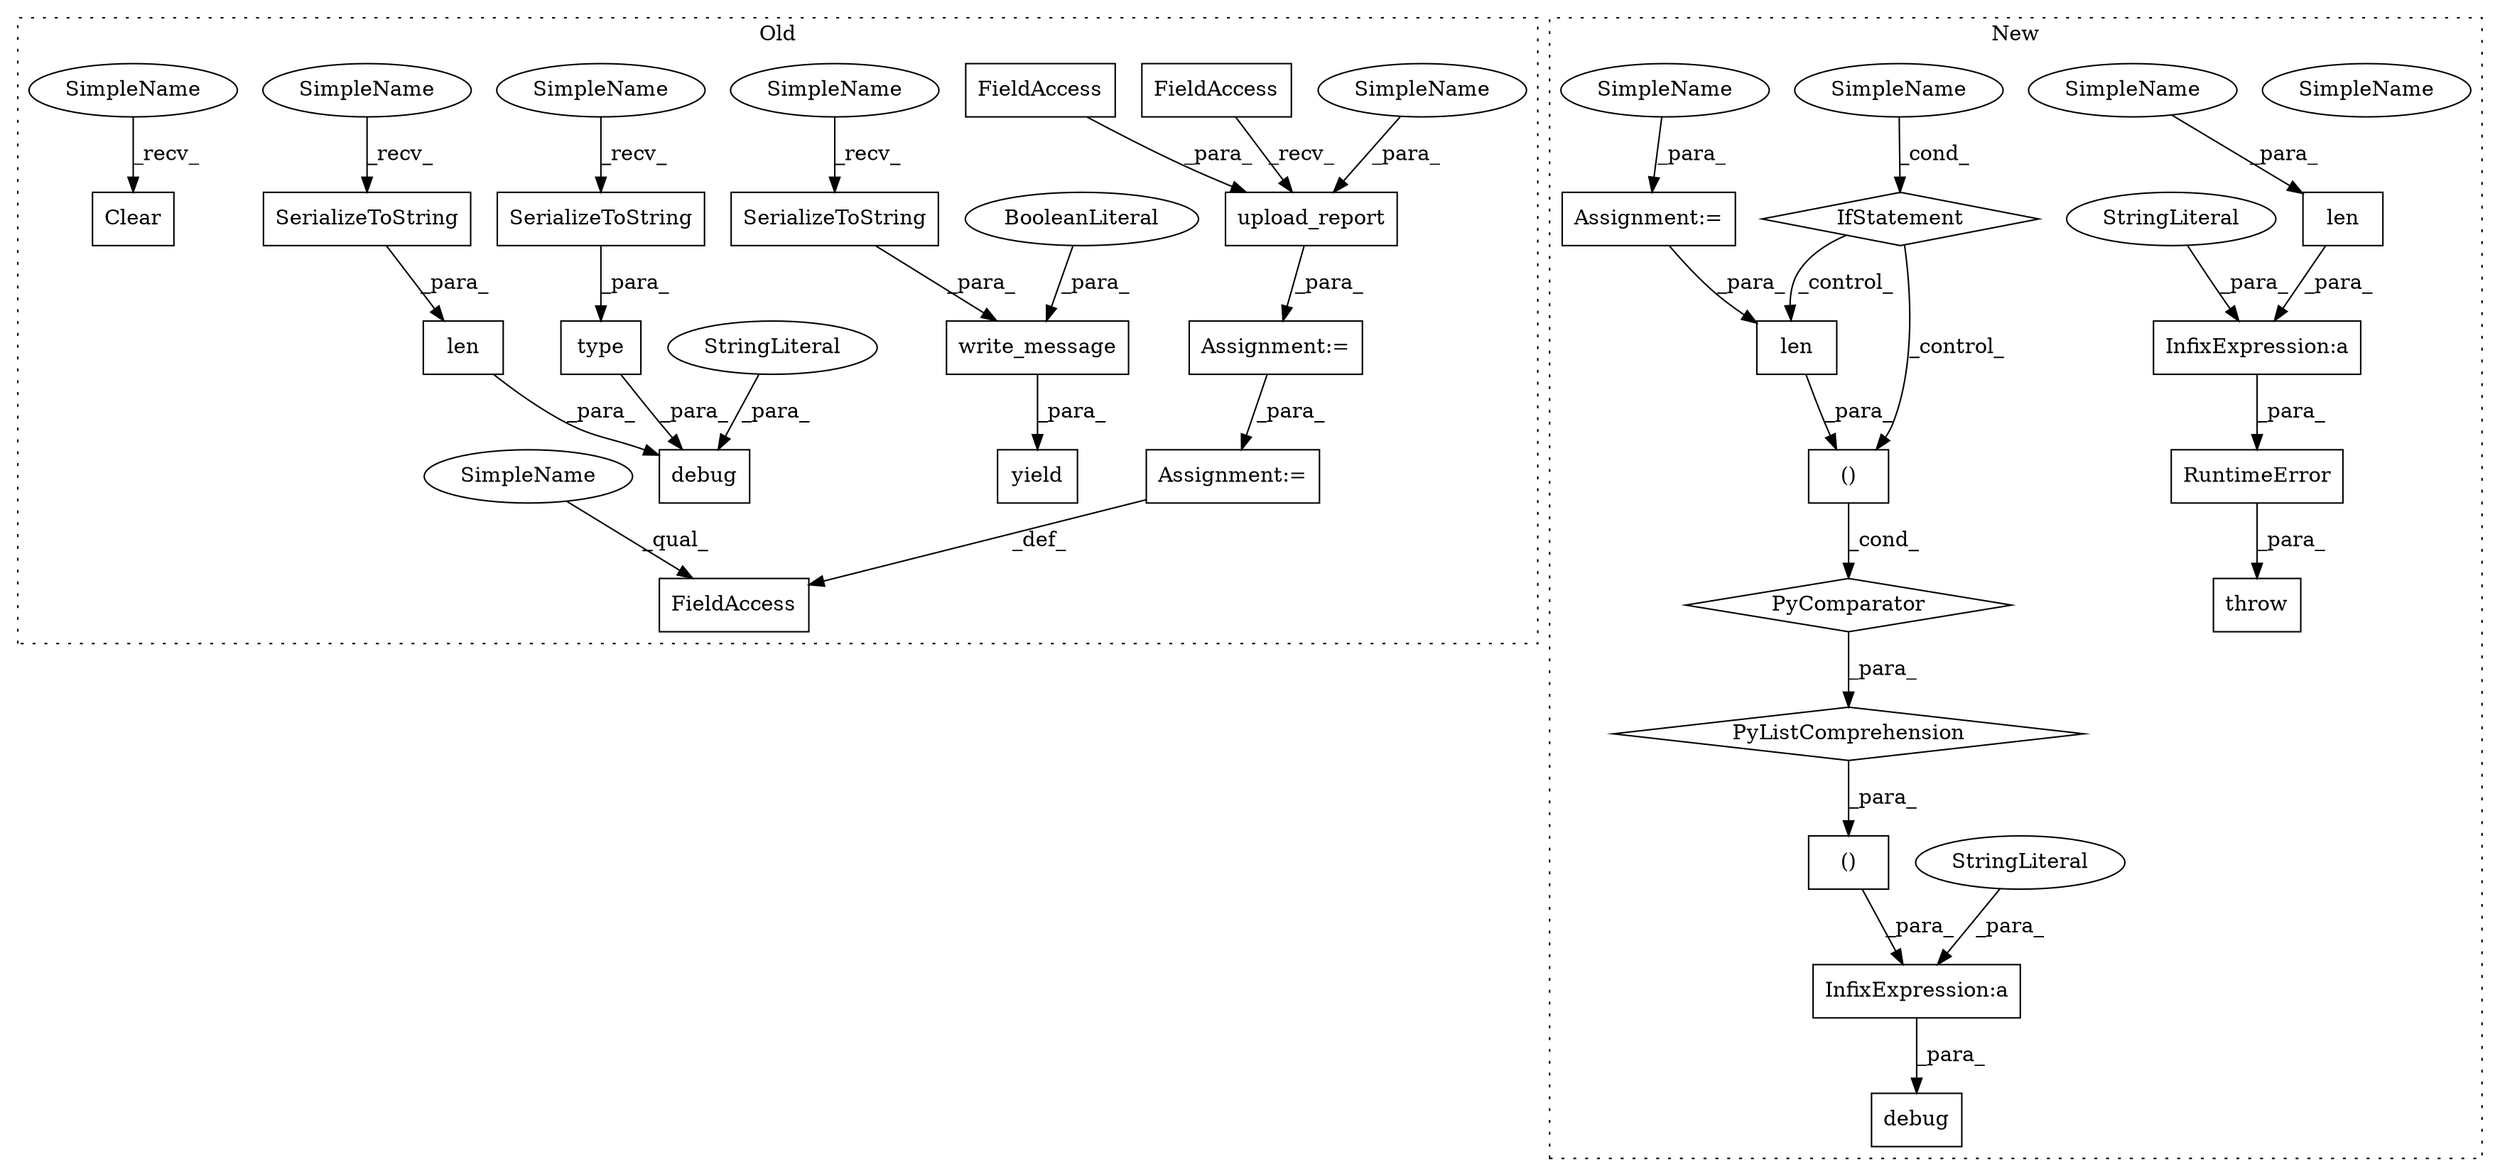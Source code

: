 digraph G {
subgraph cluster0 {
1 [label="yield" a="112" s="5085" l="7" shape="box"];
10 [label="write_message" a="32" s="5095,5146" l="14,1" shape="box"];
12 [label="BooleanLiteral" a="9" s="5142" l="4" shape="ellipse"];
14 [label="SerializeToString" a="32" s="5122" l="19" shape="box"];
15 [label="FieldAccess" a="22" s="5045" l="28" shape="box"];
16 [label="Assignment:=" a="7" s="5073" l="1" shape="box"];
17 [label="Assignment:=" a="7" s="4961" l="1" shape="box"];
19 [label="upload_report" a="32" s="4974,5008" l="14,1" shape="box"];
20 [label="SerializeToString" a="32" s="4896" l="19" shape="box"];
21 [label="debug" a="32" s="4840,4949" l="6,1" shape="box"];
22 [label="len" a="32" s="4885,4915" l="4,1" shape="box"];
26 [label="FieldAccess" a="22" s="4962" l="11" shape="box"];
27 [label="FieldAccess" a="22" s="4988" l="13" shape="box"];
29 [label="type" a="32" s="4917,4948" l="5,1" shape="box"];
30 [label="SerializeToString" a="32" s="4929" l="19" shape="box"];
32 [label="StringLiteral" a="45" s="4846" l="38" shape="ellipse"];
33 [label="Clear" a="32" s="5030" l="7" shape="box"];
34 [label="SimpleName" a="42" s="5002" l="6" shape="ellipse"];
35 [label="SimpleName" a="42" s="4922" l="6" shape="ellipse"];
36 [label="SimpleName" a="42" s="4889" l="6" shape="ellipse"];
37 [label="SimpleName" a="42" s="5109" l="12" shape="ellipse"];
38 [label="SimpleName" a="42" s="5017" l="12" shape="ellipse"];
39 [label="SimpleName" a="42" s="5045" l="12" shape="ellipse"];
label = "Old";
style="dotted";
}
subgraph cluster1 {
2 [label="PyListComprehension" a="109" s="4912" l="147" shape="diamond"];
3 [label="PyComparator" a="113" s="5019" l="25" shape="diamond"];
4 [label="Assignment:=" a="7" s="5019" l="25" shape="box"];
5 [label="InfixExpression:a" a="27" s="4858" l="10" shape="box"];
6 [label="()" a="106" s="4868" l="177" shape="box"];
7 [label="debug" a="32" s="4834,5045" l="6,3" shape="box"];
8 [label="()" a="106" s="4912" l="27" shape="box"];
9 [label="len" a="32" s="4929,4938" l="4,1" shape="box"];
11 [label="IfStatement" a="25" s="5019" l="25" shape="diamond"];
13 [label="SimpleName" a="42" s="5039" l="5" shape="ellipse"];
18 [label="StringLiteral" a="45" s="4840" l="18" shape="ellipse"];
23 [label="len" a="32" s="5130,5139" l="4,1" shape="box"];
24 [label="InfixExpression:a" a="27" s="5127" l="3" shape="box"];
25 [label="throw" a="53" s="5056" l="6" shape="box"];
28 [label="RuntimeError" a="32" s="5062,5140" l="13,1" shape="box"];
31 [label="StringLiteral" a="45" s="5075" l="52" shape="ellipse"];
40 [label="SimpleName" a="42" s="5030" l="5" shape="ellipse"];
41 [label="SimpleName" a="42" s="5134" l="5" shape="ellipse"];
42 [label="SimpleName" a="42" s="5039" l="5" shape="ellipse"];
label = "New";
style="dotted";
}
2 -> 6 [label="_para_"];
3 -> 2 [label="_para_"];
4 -> 9 [label="_para_"];
5 -> 7 [label="_para_"];
6 -> 5 [label="_para_"];
8 -> 3 [label="_cond_"];
9 -> 8 [label="_para_"];
10 -> 1 [label="_para_"];
11 -> 9 [label="_control_"];
11 -> 8 [label="_control_"];
12 -> 10 [label="_para_"];
14 -> 10 [label="_para_"];
16 -> 15 [label="_def_"];
17 -> 16 [label="_para_"];
18 -> 5 [label="_para_"];
19 -> 17 [label="_para_"];
20 -> 22 [label="_para_"];
22 -> 21 [label="_para_"];
23 -> 24 [label="_para_"];
24 -> 28 [label="_para_"];
26 -> 19 [label="_recv_"];
27 -> 19 [label="_para_"];
28 -> 25 [label="_para_"];
29 -> 21 [label="_para_"];
30 -> 29 [label="_para_"];
31 -> 24 [label="_para_"];
32 -> 21 [label="_para_"];
34 -> 19 [label="_para_"];
35 -> 30 [label="_recv_"];
36 -> 20 [label="_recv_"];
37 -> 14 [label="_recv_"];
38 -> 33 [label="_recv_"];
39 -> 15 [label="_qual_"];
40 -> 4 [label="_para_"];
41 -> 23 [label="_para_"];
42 -> 11 [label="_cond_"];
}